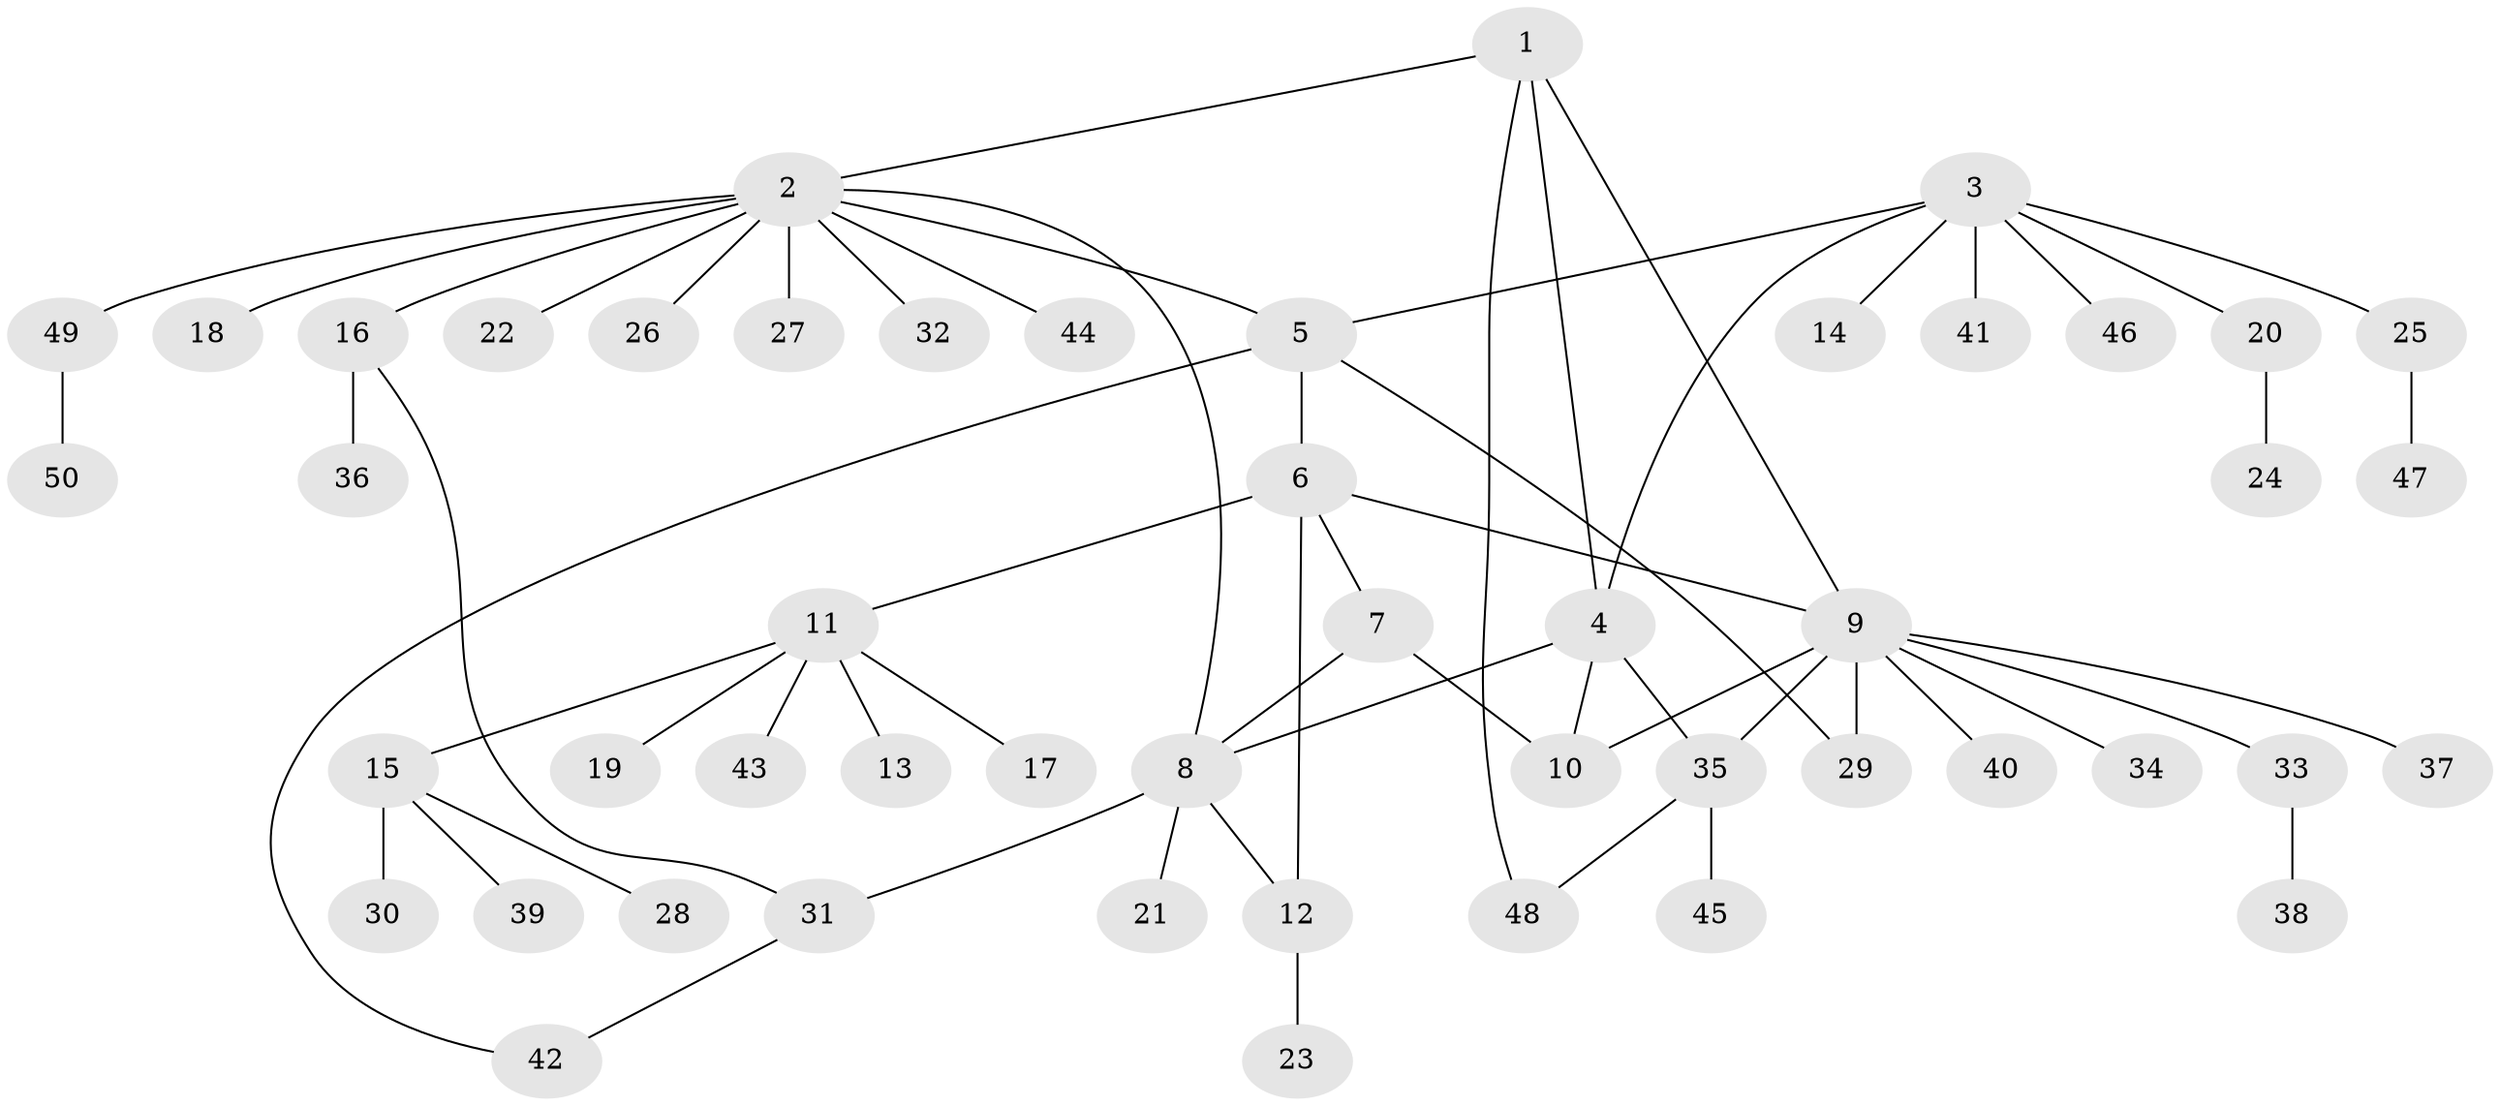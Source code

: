 // Generated by graph-tools (version 1.1) at 2025/15/03/09/25 04:15:56]
// undirected, 50 vertices, 61 edges
graph export_dot {
graph [start="1"]
  node [color=gray90,style=filled];
  1;
  2;
  3;
  4;
  5;
  6;
  7;
  8;
  9;
  10;
  11;
  12;
  13;
  14;
  15;
  16;
  17;
  18;
  19;
  20;
  21;
  22;
  23;
  24;
  25;
  26;
  27;
  28;
  29;
  30;
  31;
  32;
  33;
  34;
  35;
  36;
  37;
  38;
  39;
  40;
  41;
  42;
  43;
  44;
  45;
  46;
  47;
  48;
  49;
  50;
  1 -- 2;
  1 -- 4;
  1 -- 9;
  1 -- 48;
  2 -- 5;
  2 -- 8;
  2 -- 16;
  2 -- 18;
  2 -- 22;
  2 -- 26;
  2 -- 27;
  2 -- 32;
  2 -- 44;
  2 -- 49;
  3 -- 4;
  3 -- 5;
  3 -- 14;
  3 -- 20;
  3 -- 25;
  3 -- 41;
  3 -- 46;
  4 -- 8;
  4 -- 10;
  4 -- 35;
  5 -- 6;
  5 -- 29;
  5 -- 42;
  6 -- 7;
  6 -- 9;
  6 -- 11;
  6 -- 12;
  7 -- 8;
  7 -- 10;
  8 -- 12;
  8 -- 21;
  8 -- 31;
  9 -- 10;
  9 -- 29;
  9 -- 33;
  9 -- 34;
  9 -- 35;
  9 -- 37;
  9 -- 40;
  11 -- 13;
  11 -- 15;
  11 -- 17;
  11 -- 19;
  11 -- 43;
  12 -- 23;
  15 -- 28;
  15 -- 30;
  15 -- 39;
  16 -- 31;
  16 -- 36;
  20 -- 24;
  25 -- 47;
  31 -- 42;
  33 -- 38;
  35 -- 45;
  35 -- 48;
  49 -- 50;
}
